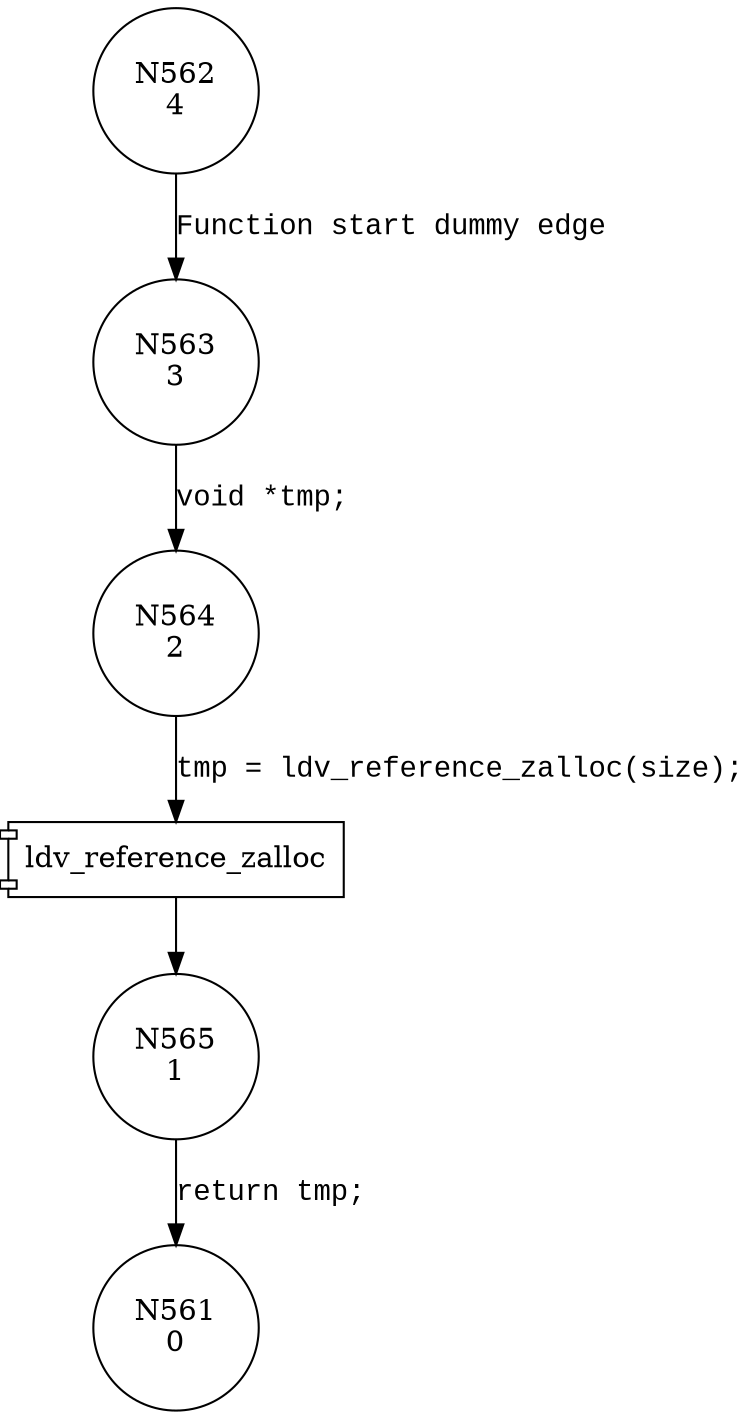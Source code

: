 digraph ldv_zalloc {
562 [shape="circle" label="N562\n4"]
563 [shape="circle" label="N563\n3"]
564 [shape="circle" label="N564\n2"]
565 [shape="circle" label="N565\n1"]
561 [shape="circle" label="N561\n0"]
562 -> 563 [label="Function start dummy edge" fontname="Courier New"]
100038 [shape="component" label="ldv_reference_zalloc"]
564 -> 100038 [label="tmp = ldv_reference_zalloc(size);" fontname="Courier New"]
100038 -> 565 [label="" fontname="Courier New"]
563 -> 564 [label="void *tmp;" fontname="Courier New"]
565 -> 561 [label="return tmp;" fontname="Courier New"]
}